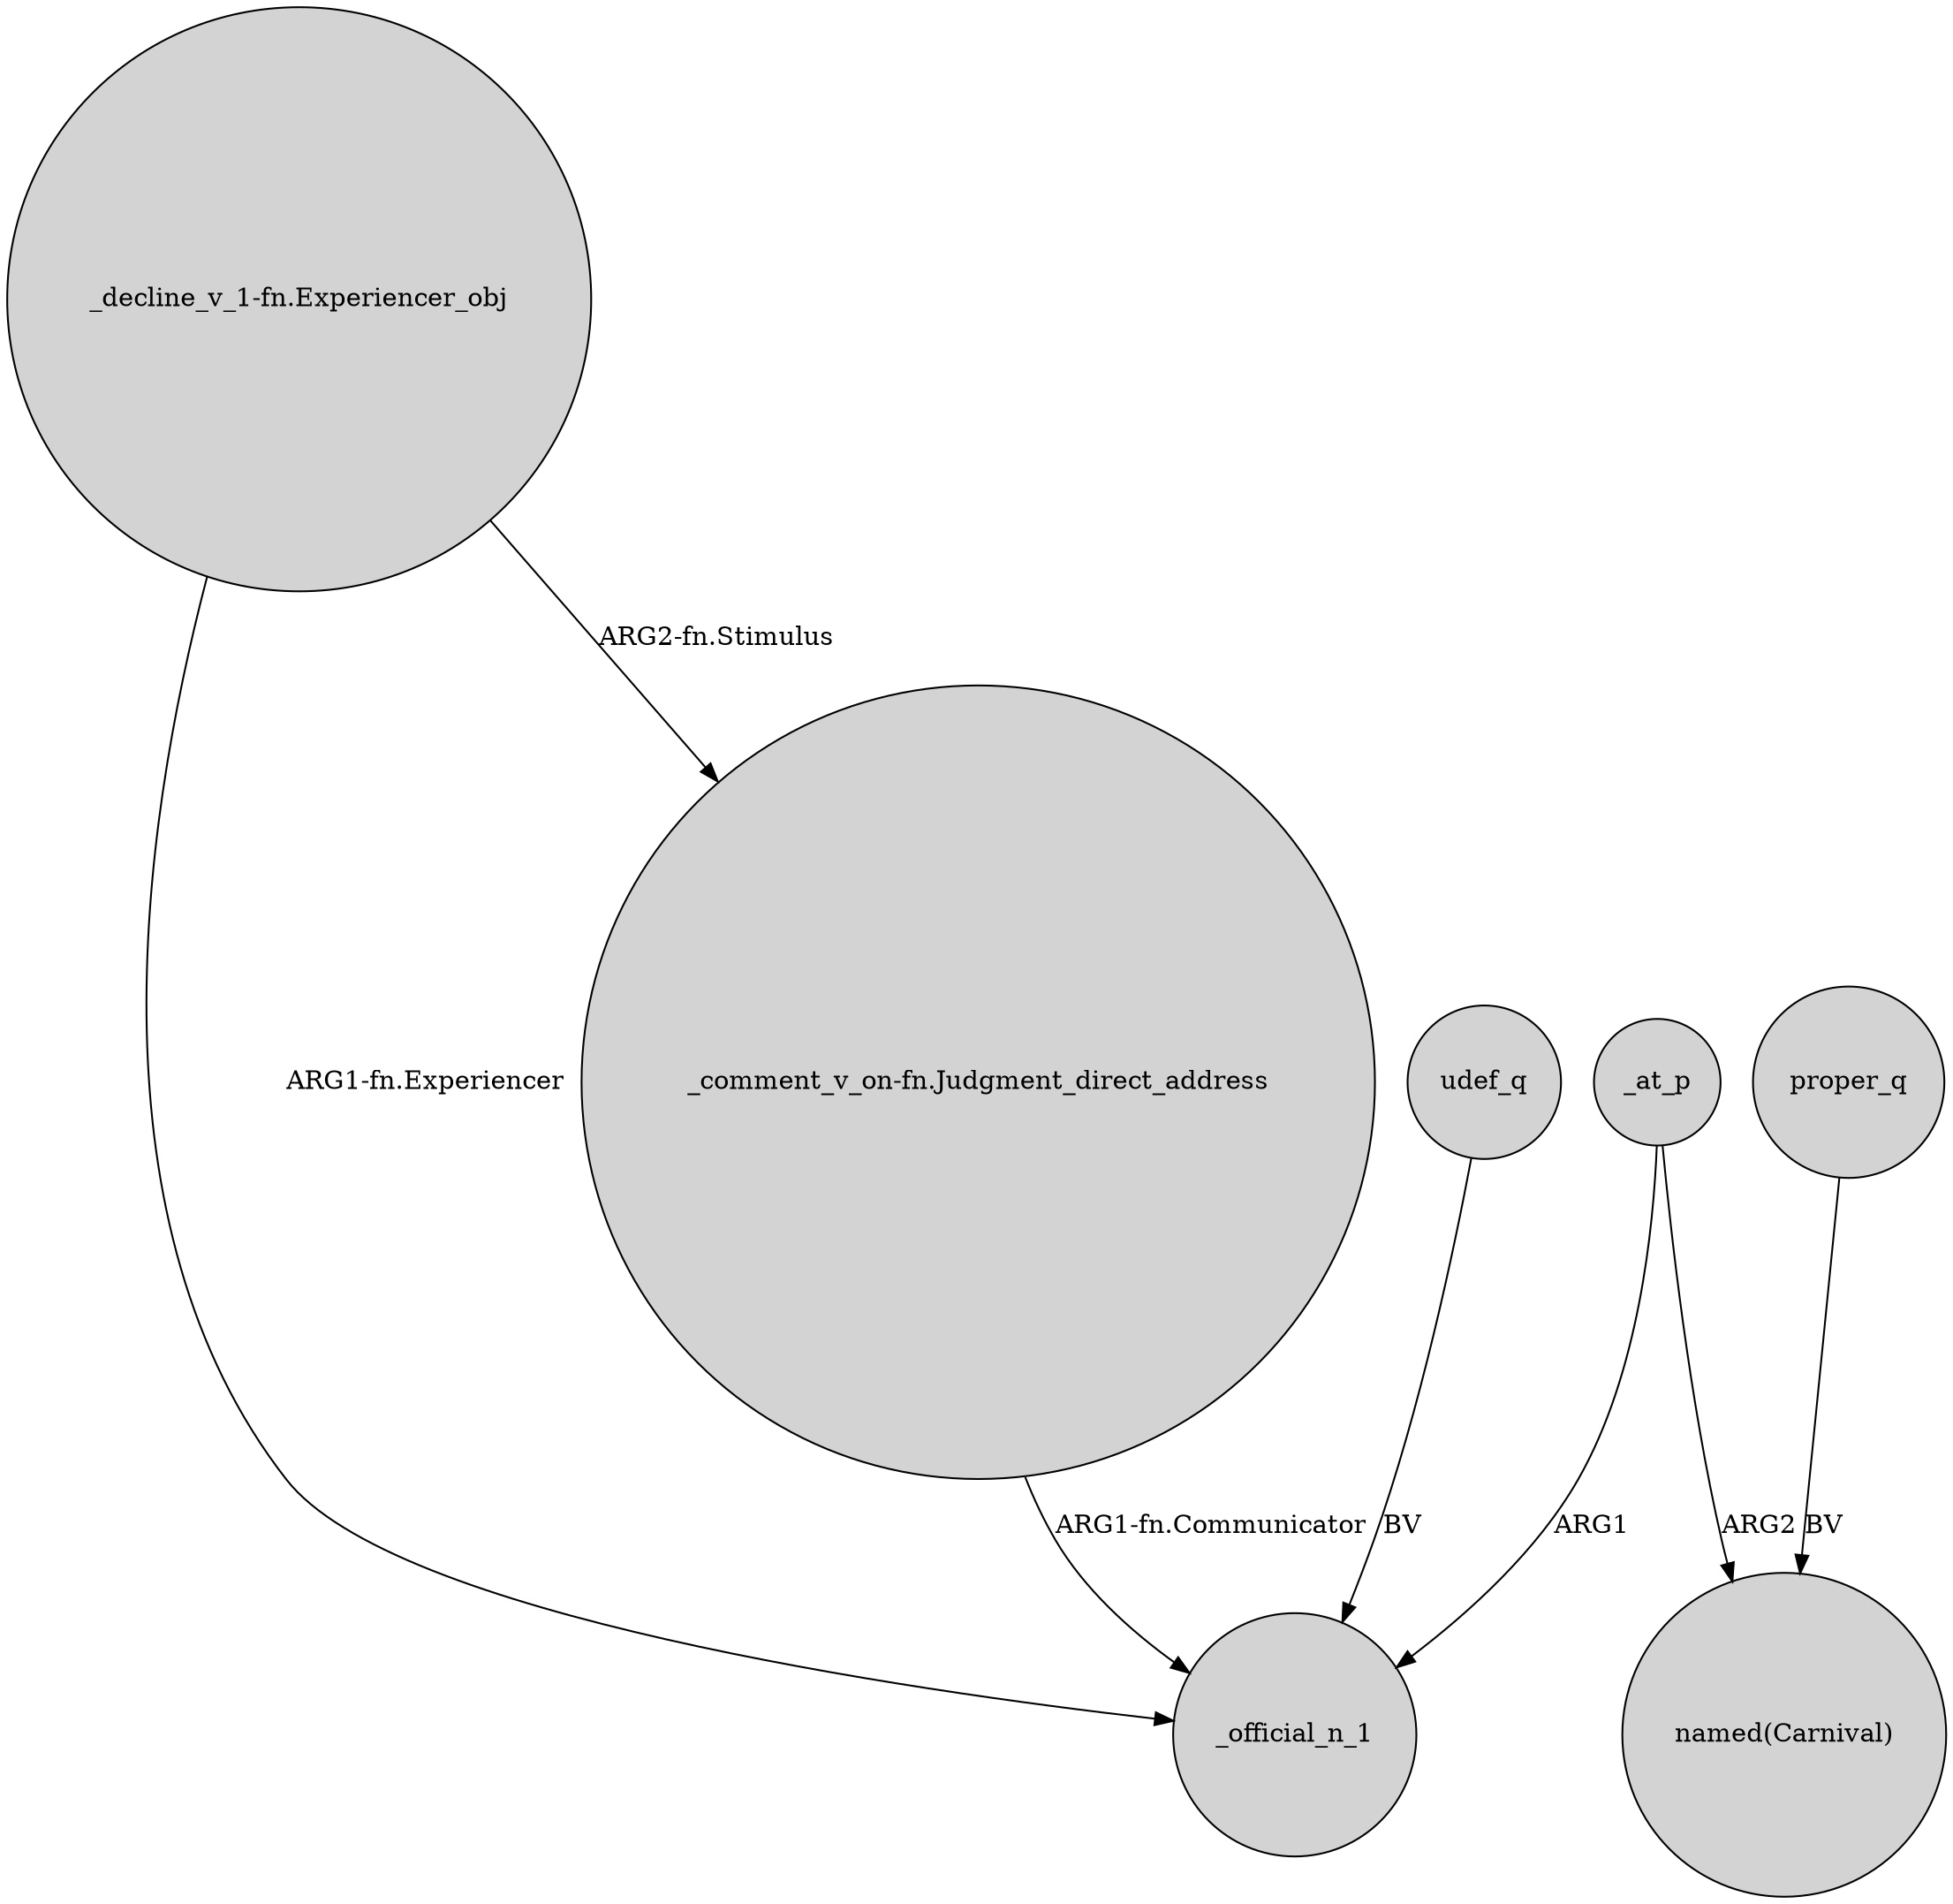 digraph {
	node [shape=circle style=filled]
	_at_p -> _official_n_1 [label=ARG1]
	"_comment_v_on-fn.Judgment_direct_address" -> _official_n_1 [label="ARG1-fn.Communicator"]
	udef_q -> _official_n_1 [label=BV]
	proper_q -> "named(Carnival)" [label=BV]
	_at_p -> "named(Carnival)" [label=ARG2]
	"_decline_v_1-fn.Experiencer_obj" -> _official_n_1 [label="ARG1-fn.Experiencer"]
	"_decline_v_1-fn.Experiencer_obj" -> "_comment_v_on-fn.Judgment_direct_address" [label="ARG2-fn.Stimulus"]
}
